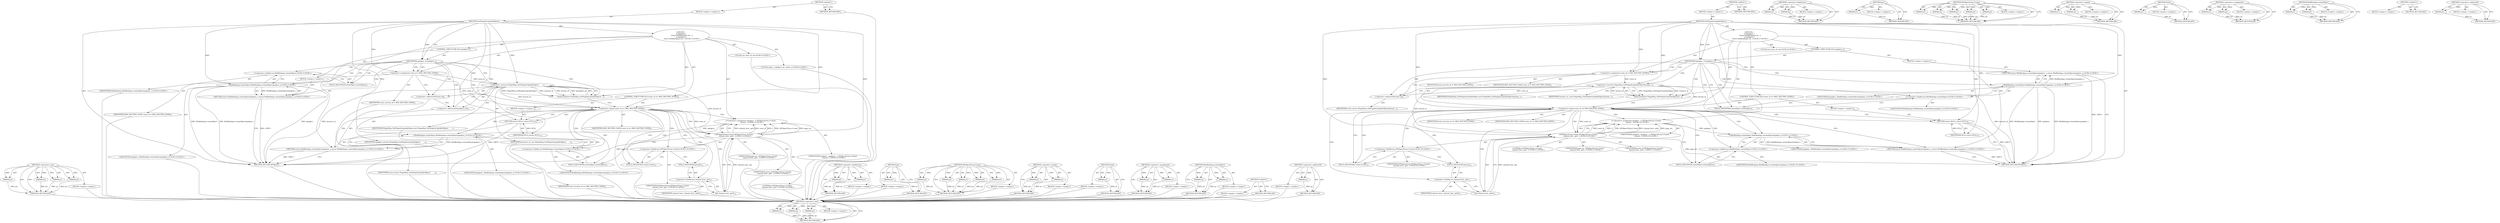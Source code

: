 digraph "&lt;operator&gt;.addressOf" {
vulnerable_100 [label=<(METHOD,&lt;operator&gt;.new)>];
vulnerable_101 [label=<(PARAM,p1)>];
vulnerable_102 [label=<(PARAM,p2)>];
vulnerable_103 [label=<(PARAM,p3)>];
vulnerable_104 [label=<(PARAM,p4)>];
vulnerable_105 [label=<(BLOCK,&lt;empty&gt;,&lt;empty&gt;)>];
vulnerable_106 [label=<(METHOD_RETURN,ANY)>];
vulnerable_6 [label=<(METHOD,&lt;global&gt;)<SUB>1</SUB>>];
vulnerable_7 [label=<(BLOCK,&lt;empty&gt;,&lt;empty&gt;)<SUB>1</SUB>>];
vulnerable_8 [label=<(METHOD,GetPluginScriptableObject)<SUB>1</SUB>>];
vulnerable_9 [label="<(BLOCK,{
  if (npobject_)
     return WebBindings::ret...,{
  if (npobject_)
     return WebBindings::ret...)<SUB>1</SUB>>"];
vulnerable_10 [label=<(CONTROL_STRUCTURE,IF,if (npobject_))<SUB>2</SUB>>];
vulnerable_11 [label=<(IDENTIFIER,npobject_,if (npobject_))<SUB>2</SUB>>];
vulnerable_12 [label=<(BLOCK,&lt;empty&gt;,&lt;empty&gt;)<SUB>3</SUB>>];
vulnerable_13 [label="<(RETURN,return WebBindings::retainObject(npobject_);,return WebBindings::retainObject(npobject_);)<SUB>3</SUB>>"];
vulnerable_14 [label="<(WebBindings.retainObject,WebBindings::retainObject(npobject_))<SUB>3</SUB>>"];
vulnerable_15 [label="<(&lt;operator&gt;.fieldAccess,WebBindings::retainObject)<SUB>3</SUB>>"];
vulnerable_16 [label="<(IDENTIFIER,WebBindings,WebBindings::retainObject(npobject_))<SUB>3</SUB>>"];
vulnerable_17 [label=<(FIELD_IDENTIFIER,retainObject,retainObject)<SUB>3</SUB>>];
vulnerable_18 [label="<(IDENTIFIER,npobject_,WebBindings::retainObject(npobject_))<SUB>3</SUB>>"];
vulnerable_19 [label="<(LOCAL,int route_id: int)<SUB>5</SUB>>"];
vulnerable_20 [label=<(&lt;operator&gt;.assignment,route_id = MSG_ROUTING_NONE)<SUB>5</SUB>>];
vulnerable_21 [label=<(IDENTIFIER,route_id,route_id = MSG_ROUTING_NONE)<SUB>5</SUB>>];
vulnerable_22 [label=<(IDENTIFIER,MSG_ROUTING_NONE,route_id = MSG_ROUTING_NONE)<SUB>5</SUB>>];
vulnerable_23 [label="<(LOCAL,intptr_t npobject_ptr: intptr_t)<SUB>6</SUB>>"];
vulnerable_24 [label=<(Send,Send(new PluginMsg_GetPluginScriptableObject(
 ...)<SUB>7</SUB>>];
vulnerable_25 [label=<(&lt;operator&gt;.new,new PluginMsg_GetPluginScriptableObject(
      ...)<SUB>7</SUB>>];
vulnerable_26 [label=<(IDENTIFIER,PluginMsg_GetPluginScriptableObject,new PluginMsg_GetPluginScriptableObject(
      ...)<SUB>7</SUB>>];
vulnerable_27 [label=<(IDENTIFIER,instance_id_,new PluginMsg_GetPluginScriptableObject(
      ...)<SUB>8</SUB>>];
vulnerable_28 [label=<(&lt;operator&gt;.addressOf,&amp;route_id)<SUB>8</SUB>>];
vulnerable_29 [label=<(IDENTIFIER,route_id,new PluginMsg_GetPluginScriptableObject(
      ...)<SUB>8</SUB>>];
vulnerable_30 [label=<(&lt;operator&gt;.addressOf,&amp;npobject_ptr)<SUB>8</SUB>>];
vulnerable_31 [label=<(IDENTIFIER,npobject_ptr,new PluginMsg_GetPluginScriptableObject(
      ...)<SUB>8</SUB>>];
vulnerable_32 [label=<(CONTROL_STRUCTURE,IF,if (route_id == MSG_ROUTING_NONE))<SUB>9</SUB>>];
vulnerable_33 [label=<(&lt;operator&gt;.equals,route_id == MSG_ROUTING_NONE)<SUB>9</SUB>>];
vulnerable_34 [label=<(IDENTIFIER,route_id,route_id == MSG_ROUTING_NONE)<SUB>9</SUB>>];
vulnerable_35 [label=<(IDENTIFIER,MSG_ROUTING_NONE,route_id == MSG_ROUTING_NONE)<SUB>9</SUB>>];
vulnerable_36 [label=<(BLOCK,&lt;empty&gt;,&lt;empty&gt;)<SUB>10</SUB>>];
vulnerable_37 [label=<(RETURN,return NULL;,return NULL;)<SUB>10</SUB>>];
vulnerable_38 [label=<(IDENTIFIER,NULL,return NULL;)<SUB>10</SUB>>];
vulnerable_39 [label="<(&lt;operator&gt;.assignment,npobject_ = NPObjectProxy::Create(
      channe...)<SUB>12</SUB>>"];
vulnerable_40 [label="<(IDENTIFIER,npobject_,npobject_ = NPObjectProxy::Create(
      channe...)<SUB>12</SUB>>"];
vulnerable_41 [label="<(NPObjectProxy.Create,NPObjectProxy::Create(
      channel_host_.get(...)<SUB>12</SUB>>"];
vulnerable_42 [label="<(&lt;operator&gt;.fieldAccess,NPObjectProxy::Create)<SUB>12</SUB>>"];
vulnerable_43 [label="<(IDENTIFIER,NPObjectProxy,NPObjectProxy::Create(
      channel_host_.get(...)<SUB>12</SUB>>"];
vulnerable_44 [label=<(FIELD_IDENTIFIER,Create,Create)<SUB>12</SUB>>];
vulnerable_45 [label=<(get,channel_host_.get())<SUB>13</SUB>>];
vulnerable_46 [label=<(&lt;operator&gt;.fieldAccess,channel_host_.get)<SUB>13</SUB>>];
vulnerable_47 [label=<(IDENTIFIER,channel_host_,channel_host_.get())<SUB>13</SUB>>];
vulnerable_48 [label=<(FIELD_IDENTIFIER,get,get)<SUB>13</SUB>>];
vulnerable_49 [label="<(IDENTIFIER,route_id,NPObjectProxy::Create(
      channel_host_.get(...)<SUB>13</SUB>>"];
vulnerable_50 [label="<(LITERAL,0,NPObjectProxy::Create(
      channel_host_.get(...)<SUB>13</SUB>>"];
vulnerable_51 [label="<(IDENTIFIER,page_url_,NPObjectProxy::Create(
      channel_host_.get(...)<SUB>13</SUB>>"];
vulnerable_52 [label="<(RETURN,return WebBindings::retainObject(npobject_);,return WebBindings::retainObject(npobject_);)<SUB>15</SUB>>"];
vulnerable_53 [label="<(WebBindings.retainObject,WebBindings::retainObject(npobject_))<SUB>15</SUB>>"];
vulnerable_54 [label="<(&lt;operator&gt;.fieldAccess,WebBindings::retainObject)<SUB>15</SUB>>"];
vulnerable_55 [label="<(IDENTIFIER,WebBindings,WebBindings::retainObject(npobject_))<SUB>15</SUB>>"];
vulnerable_56 [label=<(FIELD_IDENTIFIER,retainObject,retainObject)<SUB>15</SUB>>];
vulnerable_57 [label="<(IDENTIFIER,npobject_,WebBindings::retainObject(npobject_))<SUB>15</SUB>>"];
vulnerable_58 [label=<(METHOD_RETURN,NPObject)<SUB>1</SUB>>];
vulnerable_60 [label=<(METHOD_RETURN,ANY)<SUB>1</SUB>>];
vulnerable_86 [label=<(METHOD,&lt;operator&gt;.fieldAccess)>];
vulnerable_87 [label=<(PARAM,p1)>];
vulnerable_88 [label=<(PARAM,p2)>];
vulnerable_89 [label=<(BLOCK,&lt;empty&gt;,&lt;empty&gt;)>];
vulnerable_90 [label=<(METHOD_RETURN,ANY)>];
vulnerable_124 [label=<(METHOD,get)>];
vulnerable_125 [label=<(PARAM,p1)>];
vulnerable_126 [label=<(BLOCK,&lt;empty&gt;,&lt;empty&gt;)>];
vulnerable_127 [label=<(METHOD_RETURN,ANY)>];
vulnerable_116 [label=<(METHOD,NPObjectProxy.Create)>];
vulnerable_117 [label=<(PARAM,p1)>];
vulnerable_118 [label=<(PARAM,p2)>];
vulnerable_119 [label=<(PARAM,p3)>];
vulnerable_120 [label=<(PARAM,p4)>];
vulnerable_121 [label=<(PARAM,p5)>];
vulnerable_122 [label=<(BLOCK,&lt;empty&gt;,&lt;empty&gt;)>];
vulnerable_123 [label=<(METHOD_RETURN,ANY)>];
vulnerable_111 [label=<(METHOD,&lt;operator&gt;.equals)>];
vulnerable_112 [label=<(PARAM,p1)>];
vulnerable_113 [label=<(PARAM,p2)>];
vulnerable_114 [label=<(BLOCK,&lt;empty&gt;,&lt;empty&gt;)>];
vulnerable_115 [label=<(METHOD_RETURN,ANY)>];
vulnerable_96 [label=<(METHOD,Send)>];
vulnerable_97 [label=<(PARAM,p1)>];
vulnerable_98 [label=<(BLOCK,&lt;empty&gt;,&lt;empty&gt;)>];
vulnerable_99 [label=<(METHOD_RETURN,ANY)>];
vulnerable_91 [label=<(METHOD,&lt;operator&gt;.assignment)>];
vulnerable_92 [label=<(PARAM,p1)>];
vulnerable_93 [label=<(PARAM,p2)>];
vulnerable_94 [label=<(BLOCK,&lt;empty&gt;,&lt;empty&gt;)>];
vulnerable_95 [label=<(METHOD_RETURN,ANY)>];
vulnerable_81 [label=<(METHOD,WebBindings.retainObject)>];
vulnerable_82 [label=<(PARAM,p1)>];
vulnerable_83 [label=<(PARAM,p2)>];
vulnerable_84 [label=<(BLOCK,&lt;empty&gt;,&lt;empty&gt;)>];
vulnerable_85 [label=<(METHOD_RETURN,ANY)>];
vulnerable_75 [label=<(METHOD,&lt;global&gt;)<SUB>1</SUB>>];
vulnerable_76 [label=<(BLOCK,&lt;empty&gt;,&lt;empty&gt;)>];
vulnerable_77 [label=<(METHOD_RETURN,ANY)>];
vulnerable_107 [label=<(METHOD,&lt;operator&gt;.addressOf)>];
vulnerable_108 [label=<(PARAM,p1)>];
vulnerable_109 [label=<(BLOCK,&lt;empty&gt;,&lt;empty&gt;)>];
vulnerable_110 [label=<(METHOD_RETURN,ANY)>];
fixed_95 [label=<(METHOD,&lt;operator&gt;.new)>];
fixed_96 [label=<(PARAM,p1)>];
fixed_97 [label=<(PARAM,p2)>];
fixed_98 [label=<(PARAM,p3)>];
fixed_99 [label=<(BLOCK,&lt;empty&gt;,&lt;empty&gt;)>];
fixed_100 [label=<(METHOD_RETURN,ANY)>];
fixed_6 [label=<(METHOD,&lt;global&gt;)<SUB>1</SUB>>];
fixed_7 [label=<(BLOCK,&lt;empty&gt;,&lt;empty&gt;)<SUB>1</SUB>>];
fixed_8 [label=<(METHOD,GetPluginScriptableObject)<SUB>1</SUB>>];
fixed_9 [label="<(BLOCK,{
  if (npobject_)
     return WebBindings::ret...,{
  if (npobject_)
     return WebBindings::ret...)<SUB>1</SUB>>"];
fixed_10 [label=<(CONTROL_STRUCTURE,IF,if (npobject_))<SUB>2</SUB>>];
fixed_11 [label=<(IDENTIFIER,npobject_,if (npobject_))<SUB>2</SUB>>];
fixed_12 [label=<(BLOCK,&lt;empty&gt;,&lt;empty&gt;)<SUB>3</SUB>>];
fixed_13 [label="<(RETURN,return WebBindings::retainObject(npobject_);,return WebBindings::retainObject(npobject_);)<SUB>3</SUB>>"];
fixed_14 [label="<(WebBindings.retainObject,WebBindings::retainObject(npobject_))<SUB>3</SUB>>"];
fixed_15 [label="<(&lt;operator&gt;.fieldAccess,WebBindings::retainObject)<SUB>3</SUB>>"];
fixed_16 [label="<(IDENTIFIER,WebBindings,WebBindings::retainObject(npobject_))<SUB>3</SUB>>"];
fixed_17 [label=<(FIELD_IDENTIFIER,retainObject,retainObject)<SUB>3</SUB>>];
fixed_18 [label="<(IDENTIFIER,npobject_,WebBindings::retainObject(npobject_))<SUB>3</SUB>>"];
fixed_19 [label="<(LOCAL,int route_id: int)<SUB>5</SUB>>"];
fixed_20 [label=<(&lt;operator&gt;.assignment,route_id = MSG_ROUTING_NONE)<SUB>5</SUB>>];
fixed_21 [label=<(IDENTIFIER,route_id,route_id = MSG_ROUTING_NONE)<SUB>5</SUB>>];
fixed_22 [label=<(IDENTIFIER,MSG_ROUTING_NONE,route_id = MSG_ROUTING_NONE)<SUB>5</SUB>>];
fixed_23 [label=<(Send,Send(new PluginMsg_GetPluginScriptableObject(in...)<SUB>6</SUB>>];
fixed_24 [label=<(&lt;operator&gt;.new,new PluginMsg_GetPluginScriptableObject(instanc...)<SUB>6</SUB>>];
fixed_25 [label=<(IDENTIFIER,PluginMsg_GetPluginScriptableObject,new PluginMsg_GetPluginScriptableObject(instanc...)<SUB>6</SUB>>];
fixed_26 [label=<(IDENTIFIER,instance_id_,new PluginMsg_GetPluginScriptableObject(instanc...)<SUB>6</SUB>>];
fixed_27 [label=<(&lt;operator&gt;.addressOf,&amp;route_id)<SUB>6</SUB>>];
fixed_28 [label=<(IDENTIFIER,route_id,new PluginMsg_GetPluginScriptableObject(instanc...)<SUB>6</SUB>>];
fixed_29 [label=<(CONTROL_STRUCTURE,IF,if (route_id == MSG_ROUTING_NONE))<SUB>7</SUB>>];
fixed_30 [label=<(&lt;operator&gt;.equals,route_id == MSG_ROUTING_NONE)<SUB>7</SUB>>];
fixed_31 [label=<(IDENTIFIER,route_id,route_id == MSG_ROUTING_NONE)<SUB>7</SUB>>];
fixed_32 [label=<(IDENTIFIER,MSG_ROUTING_NONE,route_id == MSG_ROUTING_NONE)<SUB>7</SUB>>];
fixed_33 [label=<(BLOCK,&lt;empty&gt;,&lt;empty&gt;)<SUB>8</SUB>>];
fixed_34 [label=<(RETURN,return NULL;,return NULL;)<SUB>8</SUB>>];
fixed_35 [label=<(IDENTIFIER,NULL,return NULL;)<SUB>8</SUB>>];
fixed_36 [label="<(&lt;operator&gt;.assignment,npobject_ = NPObjectProxy::Create(
      channe...)<SUB>10</SUB>>"];
fixed_37 [label="<(IDENTIFIER,npobject_,npobject_ = NPObjectProxy::Create(
      channe...)<SUB>10</SUB>>"];
fixed_38 [label="<(NPObjectProxy.Create,NPObjectProxy::Create(
      channel_host_.get(...)<SUB>10</SUB>>"];
fixed_39 [label="<(&lt;operator&gt;.fieldAccess,NPObjectProxy::Create)<SUB>10</SUB>>"];
fixed_40 [label="<(IDENTIFIER,NPObjectProxy,NPObjectProxy::Create(
      channel_host_.get(...)<SUB>10</SUB>>"];
fixed_41 [label=<(FIELD_IDENTIFIER,Create,Create)<SUB>10</SUB>>];
fixed_42 [label=<(get,channel_host_.get())<SUB>11</SUB>>];
fixed_43 [label=<(&lt;operator&gt;.fieldAccess,channel_host_.get)<SUB>11</SUB>>];
fixed_44 [label=<(IDENTIFIER,channel_host_,channel_host_.get())<SUB>11</SUB>>];
fixed_45 [label=<(FIELD_IDENTIFIER,get,get)<SUB>11</SUB>>];
fixed_46 [label="<(IDENTIFIER,route_id,NPObjectProxy::Create(
      channel_host_.get(...)<SUB>11</SUB>>"];
fixed_47 [label="<(LITERAL,0,NPObjectProxy::Create(
      channel_host_.get(...)<SUB>11</SUB>>"];
fixed_48 [label="<(IDENTIFIER,page_url_,NPObjectProxy::Create(
      channel_host_.get(...)<SUB>11</SUB>>"];
fixed_49 [label="<(RETURN,return WebBindings::retainObject(npobject_);,return WebBindings::retainObject(npobject_);)<SUB>13</SUB>>"];
fixed_50 [label="<(WebBindings.retainObject,WebBindings::retainObject(npobject_))<SUB>13</SUB>>"];
fixed_51 [label="<(&lt;operator&gt;.fieldAccess,WebBindings::retainObject)<SUB>13</SUB>>"];
fixed_52 [label="<(IDENTIFIER,WebBindings,WebBindings::retainObject(npobject_))<SUB>13</SUB>>"];
fixed_53 [label=<(FIELD_IDENTIFIER,retainObject,retainObject)<SUB>13</SUB>>];
fixed_54 [label="<(IDENTIFIER,npobject_,WebBindings::retainObject(npobject_))<SUB>13</SUB>>"];
fixed_55 [label=<(METHOD_RETURN,NPObject)<SUB>1</SUB>>];
fixed_57 [label=<(METHOD_RETURN,ANY)<SUB>1</SUB>>];
fixed_81 [label=<(METHOD,&lt;operator&gt;.fieldAccess)>];
fixed_82 [label=<(PARAM,p1)>];
fixed_83 [label=<(PARAM,p2)>];
fixed_84 [label=<(BLOCK,&lt;empty&gt;,&lt;empty&gt;)>];
fixed_85 [label=<(METHOD_RETURN,ANY)>];
fixed_118 [label=<(METHOD,get)>];
fixed_119 [label=<(PARAM,p1)>];
fixed_120 [label=<(BLOCK,&lt;empty&gt;,&lt;empty&gt;)>];
fixed_121 [label=<(METHOD_RETURN,ANY)>];
fixed_110 [label=<(METHOD,NPObjectProxy.Create)>];
fixed_111 [label=<(PARAM,p1)>];
fixed_112 [label=<(PARAM,p2)>];
fixed_113 [label=<(PARAM,p3)>];
fixed_114 [label=<(PARAM,p4)>];
fixed_115 [label=<(PARAM,p5)>];
fixed_116 [label=<(BLOCK,&lt;empty&gt;,&lt;empty&gt;)>];
fixed_117 [label=<(METHOD_RETURN,ANY)>];
fixed_105 [label=<(METHOD,&lt;operator&gt;.equals)>];
fixed_106 [label=<(PARAM,p1)>];
fixed_107 [label=<(PARAM,p2)>];
fixed_108 [label=<(BLOCK,&lt;empty&gt;,&lt;empty&gt;)>];
fixed_109 [label=<(METHOD_RETURN,ANY)>];
fixed_91 [label=<(METHOD,Send)>];
fixed_92 [label=<(PARAM,p1)>];
fixed_93 [label=<(BLOCK,&lt;empty&gt;,&lt;empty&gt;)>];
fixed_94 [label=<(METHOD_RETURN,ANY)>];
fixed_86 [label=<(METHOD,&lt;operator&gt;.assignment)>];
fixed_87 [label=<(PARAM,p1)>];
fixed_88 [label=<(PARAM,p2)>];
fixed_89 [label=<(BLOCK,&lt;empty&gt;,&lt;empty&gt;)>];
fixed_90 [label=<(METHOD_RETURN,ANY)>];
fixed_76 [label=<(METHOD,WebBindings.retainObject)>];
fixed_77 [label=<(PARAM,p1)>];
fixed_78 [label=<(PARAM,p2)>];
fixed_79 [label=<(BLOCK,&lt;empty&gt;,&lt;empty&gt;)>];
fixed_80 [label=<(METHOD_RETURN,ANY)>];
fixed_70 [label=<(METHOD,&lt;global&gt;)<SUB>1</SUB>>];
fixed_71 [label=<(BLOCK,&lt;empty&gt;,&lt;empty&gt;)>];
fixed_72 [label=<(METHOD_RETURN,ANY)>];
fixed_101 [label=<(METHOD,&lt;operator&gt;.addressOf)>];
fixed_102 [label=<(PARAM,p1)>];
fixed_103 [label=<(BLOCK,&lt;empty&gt;,&lt;empty&gt;)>];
fixed_104 [label=<(METHOD_RETURN,ANY)>];
vulnerable_100 -> vulnerable_101  [key=0, label="AST: "];
vulnerable_100 -> vulnerable_101  [key=1, label="DDG: "];
vulnerable_100 -> vulnerable_105  [key=0, label="AST: "];
vulnerable_100 -> vulnerable_102  [key=0, label="AST: "];
vulnerable_100 -> vulnerable_102  [key=1, label="DDG: "];
vulnerable_100 -> vulnerable_106  [key=0, label="AST: "];
vulnerable_100 -> vulnerable_106  [key=1, label="CFG: "];
vulnerable_100 -> vulnerable_103  [key=0, label="AST: "];
vulnerable_100 -> vulnerable_103  [key=1, label="DDG: "];
vulnerable_100 -> vulnerable_104  [key=0, label="AST: "];
vulnerable_100 -> vulnerable_104  [key=1, label="DDG: "];
vulnerable_101 -> vulnerable_106  [key=0, label="DDG: p1"];
vulnerable_102 -> vulnerable_106  [key=0, label="DDG: p2"];
vulnerable_103 -> vulnerable_106  [key=0, label="DDG: p3"];
vulnerable_104 -> vulnerable_106  [key=0, label="DDG: p4"];
vulnerable_105 -> fixed_95  [key=0];
vulnerable_106 -> fixed_95  [key=0];
vulnerable_6 -> vulnerable_7  [key=0, label="AST: "];
vulnerable_6 -> vulnerable_60  [key=0, label="AST: "];
vulnerable_6 -> vulnerable_60  [key=1, label="CFG: "];
vulnerable_7 -> vulnerable_8  [key=0, label="AST: "];
vulnerable_8 -> vulnerable_9  [key=0, label="AST: "];
vulnerable_8 -> vulnerable_58  [key=0, label="AST: "];
vulnerable_8 -> vulnerable_11  [key=0, label="CFG: "];
vulnerable_8 -> vulnerable_11  [key=1, label="DDG: "];
vulnerable_8 -> vulnerable_20  [key=0, label="DDG: "];
vulnerable_8 -> vulnerable_25  [key=0, label="DDG: "];
vulnerable_8 -> vulnerable_33  [key=0, label="DDG: "];
vulnerable_8 -> vulnerable_37  [key=0, label="DDG: "];
vulnerable_8 -> vulnerable_41  [key=0, label="DDG: "];
vulnerable_8 -> vulnerable_53  [key=0, label="DDG: "];
vulnerable_8 -> vulnerable_38  [key=0, label="DDG: "];
vulnerable_8 -> vulnerable_14  [key=0, label="DDG: "];
vulnerable_9 -> vulnerable_10  [key=0, label="AST: "];
vulnerable_9 -> vulnerable_19  [key=0, label="AST: "];
vulnerable_9 -> vulnerable_20  [key=0, label="AST: "];
vulnerable_9 -> vulnerable_23  [key=0, label="AST: "];
vulnerable_9 -> vulnerable_24  [key=0, label="AST: "];
vulnerable_9 -> vulnerable_32  [key=0, label="AST: "];
vulnerable_9 -> vulnerable_39  [key=0, label="AST: "];
vulnerable_9 -> vulnerable_52  [key=0, label="AST: "];
vulnerable_10 -> vulnerable_11  [key=0, label="AST: "];
vulnerable_10 -> vulnerable_12  [key=0, label="AST: "];
vulnerable_11 -> vulnerable_17  [key=0, label="CFG: "];
vulnerable_11 -> vulnerable_17  [key=1, label="CDG: "];
vulnerable_11 -> vulnerable_20  [key=0, label="CFG: "];
vulnerable_11 -> vulnerable_20  [key=1, label="CDG: "];
vulnerable_11 -> vulnerable_24  [key=0, label="CDG: "];
vulnerable_11 -> vulnerable_15  [key=0, label="CDG: "];
vulnerable_11 -> vulnerable_30  [key=0, label="CDG: "];
vulnerable_11 -> vulnerable_13  [key=0, label="CDG: "];
vulnerable_11 -> vulnerable_14  [key=0, label="CDG: "];
vulnerable_11 -> vulnerable_33  [key=0, label="CDG: "];
vulnerable_11 -> vulnerable_28  [key=0, label="CDG: "];
vulnerable_11 -> vulnerable_25  [key=0, label="CDG: "];
vulnerable_12 -> vulnerable_13  [key=0, label="AST: "];
vulnerable_13 -> vulnerable_14  [key=0, label="AST: "];
vulnerable_13 -> vulnerable_58  [key=0, label="CFG: "];
vulnerable_13 -> vulnerable_58  [key=1, label="DDG: &lt;RET&gt;"];
vulnerable_14 -> vulnerable_15  [key=0, label="AST: "];
vulnerable_14 -> vulnerable_18  [key=0, label="AST: "];
vulnerable_14 -> vulnerable_13  [key=0, label="CFG: "];
vulnerable_14 -> vulnerable_13  [key=1, label="DDG: WebBindings::retainObject(npobject_)"];
vulnerable_14 -> vulnerable_58  [key=0, label="DDG: WebBindings::retainObject"];
vulnerable_14 -> vulnerable_58  [key=1, label="DDG: npobject_"];
vulnerable_14 -> vulnerable_58  [key=2, label="DDG: WebBindings::retainObject(npobject_)"];
vulnerable_15 -> vulnerable_16  [key=0, label="AST: "];
vulnerable_15 -> vulnerable_17  [key=0, label="AST: "];
vulnerable_15 -> vulnerable_14  [key=0, label="CFG: "];
vulnerable_16 -> fixed_95  [key=0];
vulnerable_17 -> vulnerable_15  [key=0, label="CFG: "];
vulnerable_18 -> fixed_95  [key=0];
vulnerable_19 -> fixed_95  [key=0];
vulnerable_20 -> vulnerable_21  [key=0, label="AST: "];
vulnerable_20 -> vulnerable_22  [key=0, label="AST: "];
vulnerable_20 -> vulnerable_28  [key=0, label="CFG: "];
vulnerable_20 -> vulnerable_25  [key=0, label="DDG: route_id"];
vulnerable_20 -> vulnerable_33  [key=0, label="DDG: route_id"];
vulnerable_21 -> fixed_95  [key=0];
vulnerable_22 -> fixed_95  [key=0];
vulnerable_23 -> fixed_95  [key=0];
vulnerable_24 -> vulnerable_25  [key=0, label="AST: "];
vulnerable_24 -> vulnerable_33  [key=0, label="CFG: "];
vulnerable_25 -> vulnerable_26  [key=0, label="AST: "];
vulnerable_25 -> vulnerable_27  [key=0, label="AST: "];
vulnerable_25 -> vulnerable_28  [key=0, label="AST: "];
vulnerable_25 -> vulnerable_30  [key=0, label="AST: "];
vulnerable_25 -> vulnerable_24  [key=0, label="CFG: "];
vulnerable_25 -> vulnerable_24  [key=1, label="DDG: PluginMsg_GetPluginScriptableObject"];
vulnerable_25 -> vulnerable_24  [key=2, label="DDG: instance_id_"];
vulnerable_25 -> vulnerable_24  [key=3, label="DDG: &amp;route_id"];
vulnerable_25 -> vulnerable_24  [key=4, label="DDG: &amp;npobject_ptr"];
vulnerable_25 -> vulnerable_58  [key=0, label="DDG: instance_id_"];
vulnerable_25 -> vulnerable_33  [key=0, label="DDG: &amp;route_id"];
vulnerable_25 -> vulnerable_41  [key=0, label="DDG: &amp;route_id"];
vulnerable_26 -> fixed_95  [key=0];
vulnerable_27 -> fixed_95  [key=0];
vulnerable_28 -> vulnerable_29  [key=0, label="AST: "];
vulnerable_28 -> vulnerable_30  [key=0, label="CFG: "];
vulnerable_29 -> fixed_95  [key=0];
vulnerable_30 -> vulnerable_31  [key=0, label="AST: "];
vulnerable_30 -> vulnerable_25  [key=0, label="CFG: "];
vulnerable_31 -> fixed_95  [key=0];
vulnerable_32 -> vulnerable_33  [key=0, label="AST: "];
vulnerable_32 -> vulnerable_36  [key=0, label="AST: "];
vulnerable_33 -> vulnerable_34  [key=0, label="AST: "];
vulnerable_33 -> vulnerable_35  [key=0, label="AST: "];
vulnerable_33 -> vulnerable_37  [key=0, label="CFG: "];
vulnerable_33 -> vulnerable_37  [key=1, label="CDG: "];
vulnerable_33 -> vulnerable_44  [key=0, label="CFG: "];
vulnerable_33 -> vulnerable_44  [key=1, label="CDG: "];
vulnerable_33 -> vulnerable_41  [key=0, label="DDG: route_id"];
vulnerable_33 -> vulnerable_41  [key=1, label="CDG: "];
vulnerable_33 -> vulnerable_48  [key=0, label="CDG: "];
vulnerable_33 -> vulnerable_42  [key=0, label="CDG: "];
vulnerable_33 -> vulnerable_52  [key=0, label="CDG: "];
vulnerable_33 -> vulnerable_46  [key=0, label="CDG: "];
vulnerable_33 -> vulnerable_53  [key=0, label="CDG: "];
vulnerable_33 -> vulnerable_56  [key=0, label="CDG: "];
vulnerable_33 -> vulnerable_45  [key=0, label="CDG: "];
vulnerable_33 -> vulnerable_54  [key=0, label="CDG: "];
vulnerable_33 -> vulnerable_39  [key=0, label="CDG: "];
vulnerable_34 -> fixed_95  [key=0];
vulnerable_35 -> fixed_95  [key=0];
vulnerable_36 -> vulnerable_37  [key=0, label="AST: "];
vulnerable_37 -> vulnerable_38  [key=0, label="AST: "];
vulnerable_37 -> vulnerable_58  [key=0, label="CFG: "];
vulnerable_37 -> vulnerable_58  [key=1, label="DDG: &lt;RET&gt;"];
vulnerable_38 -> vulnerable_37  [key=0, label="DDG: NULL"];
vulnerable_39 -> vulnerable_40  [key=0, label="AST: "];
vulnerable_39 -> vulnerable_41  [key=0, label="AST: "];
vulnerable_39 -> vulnerable_56  [key=0, label="CFG: "];
vulnerable_39 -> vulnerable_53  [key=0, label="DDG: npobject_"];
vulnerable_40 -> fixed_95  [key=0];
vulnerable_41 -> vulnerable_42  [key=0, label="AST: "];
vulnerable_41 -> vulnerable_45  [key=0, label="AST: "];
vulnerable_41 -> vulnerable_49  [key=0, label="AST: "];
vulnerable_41 -> vulnerable_50  [key=0, label="AST: "];
vulnerable_41 -> vulnerable_51  [key=0, label="AST: "];
vulnerable_41 -> vulnerable_39  [key=0, label="CFG: "];
vulnerable_41 -> vulnerable_39  [key=1, label="DDG: channel_host_.get()"];
vulnerable_41 -> vulnerable_39  [key=2, label="DDG: route_id"];
vulnerable_41 -> vulnerable_39  [key=3, label="DDG: 0"];
vulnerable_41 -> vulnerable_39  [key=4, label="DDG: NPObjectProxy::Create"];
vulnerable_41 -> vulnerable_39  [key=5, label="DDG: page_url_"];
vulnerable_41 -> vulnerable_58  [key=0, label="DDG: page_url_"];
vulnerable_42 -> vulnerable_43  [key=0, label="AST: "];
vulnerable_42 -> vulnerable_44  [key=0, label="AST: "];
vulnerable_42 -> vulnerable_48  [key=0, label="CFG: "];
vulnerable_43 -> fixed_95  [key=0];
vulnerable_44 -> vulnerable_42  [key=0, label="CFG: "];
vulnerable_45 -> vulnerable_46  [key=0, label="AST: "];
vulnerable_45 -> vulnerable_41  [key=0, label="CFG: "];
vulnerable_45 -> vulnerable_41  [key=1, label="DDG: channel_host_.get"];
vulnerable_46 -> vulnerable_47  [key=0, label="AST: "];
vulnerable_46 -> vulnerable_48  [key=0, label="AST: "];
vulnerable_46 -> vulnerable_45  [key=0, label="CFG: "];
vulnerable_47 -> fixed_95  [key=0];
vulnerable_48 -> vulnerable_46  [key=0, label="CFG: "];
vulnerable_49 -> fixed_95  [key=0];
vulnerable_50 -> fixed_95  [key=0];
vulnerable_51 -> fixed_95  [key=0];
vulnerable_52 -> vulnerable_53  [key=0, label="AST: "];
vulnerable_52 -> vulnerable_58  [key=0, label="CFG: "];
vulnerable_52 -> vulnerable_58  [key=1, label="DDG: &lt;RET&gt;"];
vulnerable_53 -> vulnerable_54  [key=0, label="AST: "];
vulnerable_53 -> vulnerable_57  [key=0, label="AST: "];
vulnerable_53 -> vulnerable_52  [key=0, label="CFG: "];
vulnerable_53 -> vulnerable_52  [key=1, label="DDG: WebBindings::retainObject(npobject_)"];
vulnerable_54 -> vulnerable_55  [key=0, label="AST: "];
vulnerable_54 -> vulnerable_56  [key=0, label="AST: "];
vulnerable_54 -> vulnerable_53  [key=0, label="CFG: "];
vulnerable_55 -> fixed_95  [key=0];
vulnerable_56 -> vulnerable_54  [key=0, label="CFG: "];
vulnerable_57 -> fixed_95  [key=0];
vulnerable_58 -> fixed_95  [key=0];
vulnerable_60 -> fixed_95  [key=0];
vulnerable_86 -> vulnerable_87  [key=0, label="AST: "];
vulnerable_86 -> vulnerable_87  [key=1, label="DDG: "];
vulnerable_86 -> vulnerable_89  [key=0, label="AST: "];
vulnerable_86 -> vulnerable_88  [key=0, label="AST: "];
vulnerable_86 -> vulnerable_88  [key=1, label="DDG: "];
vulnerable_86 -> vulnerable_90  [key=0, label="AST: "];
vulnerable_86 -> vulnerable_90  [key=1, label="CFG: "];
vulnerable_87 -> vulnerable_90  [key=0, label="DDG: p1"];
vulnerable_88 -> vulnerable_90  [key=0, label="DDG: p2"];
vulnerable_89 -> fixed_95  [key=0];
vulnerable_90 -> fixed_95  [key=0];
vulnerable_124 -> vulnerable_125  [key=0, label="AST: "];
vulnerable_124 -> vulnerable_125  [key=1, label="DDG: "];
vulnerable_124 -> vulnerable_126  [key=0, label="AST: "];
vulnerable_124 -> vulnerable_127  [key=0, label="AST: "];
vulnerable_124 -> vulnerable_127  [key=1, label="CFG: "];
vulnerable_125 -> vulnerable_127  [key=0, label="DDG: p1"];
vulnerable_126 -> fixed_95  [key=0];
vulnerable_127 -> fixed_95  [key=0];
vulnerable_116 -> vulnerable_117  [key=0, label="AST: "];
vulnerable_116 -> vulnerable_117  [key=1, label="DDG: "];
vulnerable_116 -> vulnerable_122  [key=0, label="AST: "];
vulnerable_116 -> vulnerable_118  [key=0, label="AST: "];
vulnerable_116 -> vulnerable_118  [key=1, label="DDG: "];
vulnerable_116 -> vulnerable_123  [key=0, label="AST: "];
vulnerable_116 -> vulnerable_123  [key=1, label="CFG: "];
vulnerable_116 -> vulnerable_119  [key=0, label="AST: "];
vulnerable_116 -> vulnerable_119  [key=1, label="DDG: "];
vulnerable_116 -> vulnerable_120  [key=0, label="AST: "];
vulnerable_116 -> vulnerable_120  [key=1, label="DDG: "];
vulnerable_116 -> vulnerable_121  [key=0, label="AST: "];
vulnerable_116 -> vulnerable_121  [key=1, label="DDG: "];
vulnerable_117 -> vulnerable_123  [key=0, label="DDG: p1"];
vulnerable_118 -> vulnerable_123  [key=0, label="DDG: p2"];
vulnerable_119 -> vulnerable_123  [key=0, label="DDG: p3"];
vulnerable_120 -> vulnerable_123  [key=0, label="DDG: p4"];
vulnerable_121 -> vulnerable_123  [key=0, label="DDG: p5"];
vulnerable_122 -> fixed_95  [key=0];
vulnerable_123 -> fixed_95  [key=0];
vulnerable_111 -> vulnerable_112  [key=0, label="AST: "];
vulnerable_111 -> vulnerable_112  [key=1, label="DDG: "];
vulnerable_111 -> vulnerable_114  [key=0, label="AST: "];
vulnerable_111 -> vulnerable_113  [key=0, label="AST: "];
vulnerable_111 -> vulnerable_113  [key=1, label="DDG: "];
vulnerable_111 -> vulnerable_115  [key=0, label="AST: "];
vulnerable_111 -> vulnerable_115  [key=1, label="CFG: "];
vulnerable_112 -> vulnerable_115  [key=0, label="DDG: p1"];
vulnerable_113 -> vulnerable_115  [key=0, label="DDG: p2"];
vulnerable_114 -> fixed_95  [key=0];
vulnerable_115 -> fixed_95  [key=0];
vulnerable_96 -> vulnerable_97  [key=0, label="AST: "];
vulnerable_96 -> vulnerable_97  [key=1, label="DDG: "];
vulnerable_96 -> vulnerable_98  [key=0, label="AST: "];
vulnerable_96 -> vulnerable_99  [key=0, label="AST: "];
vulnerable_96 -> vulnerable_99  [key=1, label="CFG: "];
vulnerable_97 -> vulnerable_99  [key=0, label="DDG: p1"];
vulnerable_98 -> fixed_95  [key=0];
vulnerable_99 -> fixed_95  [key=0];
vulnerable_91 -> vulnerable_92  [key=0, label="AST: "];
vulnerable_91 -> vulnerable_92  [key=1, label="DDG: "];
vulnerable_91 -> vulnerable_94  [key=0, label="AST: "];
vulnerable_91 -> vulnerable_93  [key=0, label="AST: "];
vulnerable_91 -> vulnerable_93  [key=1, label="DDG: "];
vulnerable_91 -> vulnerable_95  [key=0, label="AST: "];
vulnerable_91 -> vulnerable_95  [key=1, label="CFG: "];
vulnerable_92 -> vulnerable_95  [key=0, label="DDG: p1"];
vulnerable_93 -> vulnerable_95  [key=0, label="DDG: p2"];
vulnerable_94 -> fixed_95  [key=0];
vulnerable_95 -> fixed_95  [key=0];
vulnerable_81 -> vulnerable_82  [key=0, label="AST: "];
vulnerable_81 -> vulnerable_82  [key=1, label="DDG: "];
vulnerable_81 -> vulnerable_84  [key=0, label="AST: "];
vulnerable_81 -> vulnerable_83  [key=0, label="AST: "];
vulnerable_81 -> vulnerable_83  [key=1, label="DDG: "];
vulnerable_81 -> vulnerable_85  [key=0, label="AST: "];
vulnerable_81 -> vulnerable_85  [key=1, label="CFG: "];
vulnerable_82 -> vulnerable_85  [key=0, label="DDG: p1"];
vulnerable_83 -> vulnerable_85  [key=0, label="DDG: p2"];
vulnerable_84 -> fixed_95  [key=0];
vulnerable_85 -> fixed_95  [key=0];
vulnerable_75 -> vulnerable_76  [key=0, label="AST: "];
vulnerable_75 -> vulnerable_77  [key=0, label="AST: "];
vulnerable_75 -> vulnerable_77  [key=1, label="CFG: "];
vulnerable_76 -> fixed_95  [key=0];
vulnerable_77 -> fixed_95  [key=0];
vulnerable_107 -> vulnerable_108  [key=0, label="AST: "];
vulnerable_107 -> vulnerable_108  [key=1, label="DDG: "];
vulnerable_107 -> vulnerable_109  [key=0, label="AST: "];
vulnerable_107 -> vulnerable_110  [key=0, label="AST: "];
vulnerable_107 -> vulnerable_110  [key=1, label="CFG: "];
vulnerable_108 -> vulnerable_110  [key=0, label="DDG: p1"];
vulnerable_109 -> fixed_95  [key=0];
vulnerable_110 -> fixed_95  [key=0];
fixed_95 -> fixed_96  [key=0, label="AST: "];
fixed_95 -> fixed_96  [key=1, label="DDG: "];
fixed_95 -> fixed_99  [key=0, label="AST: "];
fixed_95 -> fixed_97  [key=0, label="AST: "];
fixed_95 -> fixed_97  [key=1, label="DDG: "];
fixed_95 -> fixed_100  [key=0, label="AST: "];
fixed_95 -> fixed_100  [key=1, label="CFG: "];
fixed_95 -> fixed_98  [key=0, label="AST: "];
fixed_95 -> fixed_98  [key=1, label="DDG: "];
fixed_96 -> fixed_100  [key=0, label="DDG: p1"];
fixed_97 -> fixed_100  [key=0, label="DDG: p2"];
fixed_98 -> fixed_100  [key=0, label="DDG: p3"];
fixed_6 -> fixed_7  [key=0, label="AST: "];
fixed_6 -> fixed_57  [key=0, label="AST: "];
fixed_6 -> fixed_57  [key=1, label="CFG: "];
fixed_7 -> fixed_8  [key=0, label="AST: "];
fixed_8 -> fixed_9  [key=0, label="AST: "];
fixed_8 -> fixed_55  [key=0, label="AST: "];
fixed_8 -> fixed_11  [key=0, label="CFG: "];
fixed_8 -> fixed_11  [key=1, label="DDG: "];
fixed_8 -> fixed_20  [key=0, label="DDG: "];
fixed_8 -> fixed_24  [key=0, label="DDG: "];
fixed_8 -> fixed_30  [key=0, label="DDG: "];
fixed_8 -> fixed_34  [key=0, label="DDG: "];
fixed_8 -> fixed_38  [key=0, label="DDG: "];
fixed_8 -> fixed_50  [key=0, label="DDG: "];
fixed_8 -> fixed_35  [key=0, label="DDG: "];
fixed_8 -> fixed_14  [key=0, label="DDG: "];
fixed_9 -> fixed_10  [key=0, label="AST: "];
fixed_9 -> fixed_19  [key=0, label="AST: "];
fixed_9 -> fixed_20  [key=0, label="AST: "];
fixed_9 -> fixed_23  [key=0, label="AST: "];
fixed_9 -> fixed_29  [key=0, label="AST: "];
fixed_9 -> fixed_36  [key=0, label="AST: "];
fixed_9 -> fixed_49  [key=0, label="AST: "];
fixed_10 -> fixed_11  [key=0, label="AST: "];
fixed_10 -> fixed_12  [key=0, label="AST: "];
fixed_11 -> fixed_17  [key=0, label="CFG: "];
fixed_11 -> fixed_17  [key=1, label="CDG: "];
fixed_11 -> fixed_20  [key=0, label="CFG: "];
fixed_11 -> fixed_20  [key=1, label="CDG: "];
fixed_11 -> fixed_24  [key=0, label="CDG: "];
fixed_11 -> fixed_15  [key=0, label="CDG: "];
fixed_11 -> fixed_30  [key=0, label="CDG: "];
fixed_11 -> fixed_13  [key=0, label="CDG: "];
fixed_11 -> fixed_14  [key=0, label="CDG: "];
fixed_11 -> fixed_23  [key=0, label="CDG: "];
fixed_11 -> fixed_27  [key=0, label="CDG: "];
fixed_12 -> fixed_13  [key=0, label="AST: "];
fixed_13 -> fixed_14  [key=0, label="AST: "];
fixed_13 -> fixed_55  [key=0, label="CFG: "];
fixed_13 -> fixed_55  [key=1, label="DDG: &lt;RET&gt;"];
fixed_14 -> fixed_15  [key=0, label="AST: "];
fixed_14 -> fixed_18  [key=0, label="AST: "];
fixed_14 -> fixed_13  [key=0, label="CFG: "];
fixed_14 -> fixed_13  [key=1, label="DDG: WebBindings::retainObject(npobject_)"];
fixed_14 -> fixed_55  [key=0, label="DDG: WebBindings::retainObject"];
fixed_14 -> fixed_55  [key=1, label="DDG: npobject_"];
fixed_14 -> fixed_55  [key=2, label="DDG: WebBindings::retainObject(npobject_)"];
fixed_15 -> fixed_16  [key=0, label="AST: "];
fixed_15 -> fixed_17  [key=0, label="AST: "];
fixed_15 -> fixed_14  [key=0, label="CFG: "];
fixed_17 -> fixed_15  [key=0, label="CFG: "];
fixed_20 -> fixed_21  [key=0, label="AST: "];
fixed_20 -> fixed_22  [key=0, label="AST: "];
fixed_20 -> fixed_27  [key=0, label="CFG: "];
fixed_20 -> fixed_24  [key=0, label="DDG: route_id"];
fixed_20 -> fixed_30  [key=0, label="DDG: route_id"];
fixed_23 -> fixed_24  [key=0, label="AST: "];
fixed_23 -> fixed_30  [key=0, label="CFG: "];
fixed_24 -> fixed_25  [key=0, label="AST: "];
fixed_24 -> fixed_26  [key=0, label="AST: "];
fixed_24 -> fixed_27  [key=0, label="AST: "];
fixed_24 -> fixed_23  [key=0, label="CFG: "];
fixed_24 -> fixed_23  [key=1, label="DDG: PluginMsg_GetPluginScriptableObject"];
fixed_24 -> fixed_23  [key=2, label="DDG: instance_id_"];
fixed_24 -> fixed_23  [key=3, label="DDG: &amp;route_id"];
fixed_24 -> fixed_55  [key=0, label="DDG: instance_id_"];
fixed_24 -> fixed_30  [key=0, label="DDG: &amp;route_id"];
fixed_24 -> fixed_38  [key=0, label="DDG: &amp;route_id"];
fixed_27 -> fixed_28  [key=0, label="AST: "];
fixed_27 -> fixed_24  [key=0, label="CFG: "];
fixed_29 -> fixed_30  [key=0, label="AST: "];
fixed_29 -> fixed_33  [key=0, label="AST: "];
fixed_30 -> fixed_31  [key=0, label="AST: "];
fixed_30 -> fixed_32  [key=0, label="AST: "];
fixed_30 -> fixed_34  [key=0, label="CFG: "];
fixed_30 -> fixed_34  [key=1, label="CDG: "];
fixed_30 -> fixed_41  [key=0, label="CFG: "];
fixed_30 -> fixed_41  [key=1, label="CDG: "];
fixed_30 -> fixed_38  [key=0, label="DDG: route_id"];
fixed_30 -> fixed_38  [key=1, label="CDG: "];
fixed_30 -> fixed_49  [key=0, label="CDG: "];
fixed_30 -> fixed_42  [key=0, label="CDG: "];
fixed_30 -> fixed_51  [key=0, label="CDG: "];
fixed_30 -> fixed_36  [key=0, label="CDG: "];
fixed_30 -> fixed_53  [key=0, label="CDG: "];
fixed_30 -> fixed_45  [key=0, label="CDG: "];
fixed_30 -> fixed_50  [key=0, label="CDG: "];
fixed_30 -> fixed_39  [key=0, label="CDG: "];
fixed_30 -> fixed_43  [key=0, label="CDG: "];
fixed_33 -> fixed_34  [key=0, label="AST: "];
fixed_34 -> fixed_35  [key=0, label="AST: "];
fixed_34 -> fixed_55  [key=0, label="CFG: "];
fixed_34 -> fixed_55  [key=1, label="DDG: &lt;RET&gt;"];
fixed_35 -> fixed_34  [key=0, label="DDG: NULL"];
fixed_36 -> fixed_37  [key=0, label="AST: "];
fixed_36 -> fixed_38  [key=0, label="AST: "];
fixed_36 -> fixed_53  [key=0, label="CFG: "];
fixed_36 -> fixed_50  [key=0, label="DDG: npobject_"];
fixed_38 -> fixed_39  [key=0, label="AST: "];
fixed_38 -> fixed_42  [key=0, label="AST: "];
fixed_38 -> fixed_46  [key=0, label="AST: "];
fixed_38 -> fixed_47  [key=0, label="AST: "];
fixed_38 -> fixed_48  [key=0, label="AST: "];
fixed_38 -> fixed_36  [key=0, label="CFG: "];
fixed_38 -> fixed_36  [key=1, label="DDG: route_id"];
fixed_38 -> fixed_36  [key=2, label="DDG: 0"];
fixed_38 -> fixed_36  [key=3, label="DDG: NPObjectProxy::Create"];
fixed_38 -> fixed_36  [key=4, label="DDG: channel_host_.get()"];
fixed_38 -> fixed_36  [key=5, label="DDG: page_url_"];
fixed_38 -> fixed_55  [key=0, label="DDG: page_url_"];
fixed_39 -> fixed_40  [key=0, label="AST: "];
fixed_39 -> fixed_41  [key=0, label="AST: "];
fixed_39 -> fixed_45  [key=0, label="CFG: "];
fixed_41 -> fixed_39  [key=0, label="CFG: "];
fixed_42 -> fixed_43  [key=0, label="AST: "];
fixed_42 -> fixed_38  [key=0, label="CFG: "];
fixed_42 -> fixed_38  [key=1, label="DDG: channel_host_.get"];
fixed_43 -> fixed_44  [key=0, label="AST: "];
fixed_43 -> fixed_45  [key=0, label="AST: "];
fixed_43 -> fixed_42  [key=0, label="CFG: "];
fixed_45 -> fixed_43  [key=0, label="CFG: "];
fixed_49 -> fixed_50  [key=0, label="AST: "];
fixed_49 -> fixed_55  [key=0, label="CFG: "];
fixed_49 -> fixed_55  [key=1, label="DDG: &lt;RET&gt;"];
fixed_50 -> fixed_51  [key=0, label="AST: "];
fixed_50 -> fixed_54  [key=0, label="AST: "];
fixed_50 -> fixed_49  [key=0, label="CFG: "];
fixed_50 -> fixed_49  [key=1, label="DDG: WebBindings::retainObject(npobject_)"];
fixed_51 -> fixed_52  [key=0, label="AST: "];
fixed_51 -> fixed_53  [key=0, label="AST: "];
fixed_51 -> fixed_50  [key=0, label="CFG: "];
fixed_53 -> fixed_51  [key=0, label="CFG: "];
fixed_81 -> fixed_82  [key=0, label="AST: "];
fixed_81 -> fixed_82  [key=1, label="DDG: "];
fixed_81 -> fixed_84  [key=0, label="AST: "];
fixed_81 -> fixed_83  [key=0, label="AST: "];
fixed_81 -> fixed_83  [key=1, label="DDG: "];
fixed_81 -> fixed_85  [key=0, label="AST: "];
fixed_81 -> fixed_85  [key=1, label="CFG: "];
fixed_82 -> fixed_85  [key=0, label="DDG: p1"];
fixed_83 -> fixed_85  [key=0, label="DDG: p2"];
fixed_118 -> fixed_119  [key=0, label="AST: "];
fixed_118 -> fixed_119  [key=1, label="DDG: "];
fixed_118 -> fixed_120  [key=0, label="AST: "];
fixed_118 -> fixed_121  [key=0, label="AST: "];
fixed_118 -> fixed_121  [key=1, label="CFG: "];
fixed_119 -> fixed_121  [key=0, label="DDG: p1"];
fixed_110 -> fixed_111  [key=0, label="AST: "];
fixed_110 -> fixed_111  [key=1, label="DDG: "];
fixed_110 -> fixed_116  [key=0, label="AST: "];
fixed_110 -> fixed_112  [key=0, label="AST: "];
fixed_110 -> fixed_112  [key=1, label="DDG: "];
fixed_110 -> fixed_117  [key=0, label="AST: "];
fixed_110 -> fixed_117  [key=1, label="CFG: "];
fixed_110 -> fixed_113  [key=0, label="AST: "];
fixed_110 -> fixed_113  [key=1, label="DDG: "];
fixed_110 -> fixed_114  [key=0, label="AST: "];
fixed_110 -> fixed_114  [key=1, label="DDG: "];
fixed_110 -> fixed_115  [key=0, label="AST: "];
fixed_110 -> fixed_115  [key=1, label="DDG: "];
fixed_111 -> fixed_117  [key=0, label="DDG: p1"];
fixed_112 -> fixed_117  [key=0, label="DDG: p2"];
fixed_113 -> fixed_117  [key=0, label="DDG: p3"];
fixed_114 -> fixed_117  [key=0, label="DDG: p4"];
fixed_115 -> fixed_117  [key=0, label="DDG: p5"];
fixed_105 -> fixed_106  [key=0, label="AST: "];
fixed_105 -> fixed_106  [key=1, label="DDG: "];
fixed_105 -> fixed_108  [key=0, label="AST: "];
fixed_105 -> fixed_107  [key=0, label="AST: "];
fixed_105 -> fixed_107  [key=1, label="DDG: "];
fixed_105 -> fixed_109  [key=0, label="AST: "];
fixed_105 -> fixed_109  [key=1, label="CFG: "];
fixed_106 -> fixed_109  [key=0, label="DDG: p1"];
fixed_107 -> fixed_109  [key=0, label="DDG: p2"];
fixed_91 -> fixed_92  [key=0, label="AST: "];
fixed_91 -> fixed_92  [key=1, label="DDG: "];
fixed_91 -> fixed_93  [key=0, label="AST: "];
fixed_91 -> fixed_94  [key=0, label="AST: "];
fixed_91 -> fixed_94  [key=1, label="CFG: "];
fixed_92 -> fixed_94  [key=0, label="DDG: p1"];
fixed_86 -> fixed_87  [key=0, label="AST: "];
fixed_86 -> fixed_87  [key=1, label="DDG: "];
fixed_86 -> fixed_89  [key=0, label="AST: "];
fixed_86 -> fixed_88  [key=0, label="AST: "];
fixed_86 -> fixed_88  [key=1, label="DDG: "];
fixed_86 -> fixed_90  [key=0, label="AST: "];
fixed_86 -> fixed_90  [key=1, label="CFG: "];
fixed_87 -> fixed_90  [key=0, label="DDG: p1"];
fixed_88 -> fixed_90  [key=0, label="DDG: p2"];
fixed_76 -> fixed_77  [key=0, label="AST: "];
fixed_76 -> fixed_77  [key=1, label="DDG: "];
fixed_76 -> fixed_79  [key=0, label="AST: "];
fixed_76 -> fixed_78  [key=0, label="AST: "];
fixed_76 -> fixed_78  [key=1, label="DDG: "];
fixed_76 -> fixed_80  [key=0, label="AST: "];
fixed_76 -> fixed_80  [key=1, label="CFG: "];
fixed_77 -> fixed_80  [key=0, label="DDG: p1"];
fixed_78 -> fixed_80  [key=0, label="DDG: p2"];
fixed_70 -> fixed_71  [key=0, label="AST: "];
fixed_70 -> fixed_72  [key=0, label="AST: "];
fixed_70 -> fixed_72  [key=1, label="CFG: "];
fixed_101 -> fixed_102  [key=0, label="AST: "];
fixed_101 -> fixed_102  [key=1, label="DDG: "];
fixed_101 -> fixed_103  [key=0, label="AST: "];
fixed_101 -> fixed_104  [key=0, label="AST: "];
fixed_101 -> fixed_104  [key=1, label="CFG: "];
fixed_102 -> fixed_104  [key=0, label="DDG: p1"];
}
